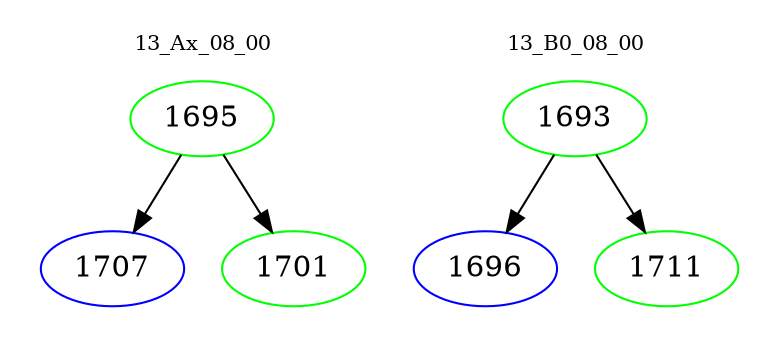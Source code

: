 digraph{
subgraph cluster_0 {
color = white
label = "13_Ax_08_00";
fontsize=10;
T0_1695 [label="1695", color="green"]
T0_1695 -> T0_1707 [color="black"]
T0_1707 [label="1707", color="blue"]
T0_1695 -> T0_1701 [color="black"]
T0_1701 [label="1701", color="green"]
}
subgraph cluster_1 {
color = white
label = "13_B0_08_00";
fontsize=10;
T1_1693 [label="1693", color="green"]
T1_1693 -> T1_1696 [color="black"]
T1_1696 [label="1696", color="blue"]
T1_1693 -> T1_1711 [color="black"]
T1_1711 [label="1711", color="green"]
}
}

